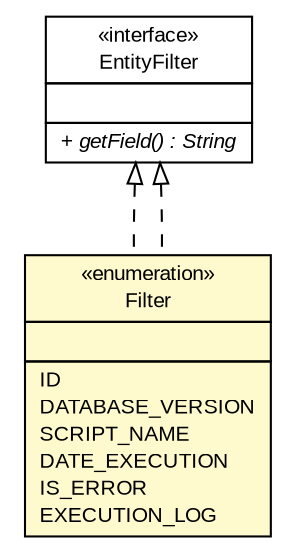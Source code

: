 #!/usr/local/bin/dot
#
# Class diagram 
# Generated by UMLGraph version R5_6-24-gf6e263 (http://www.umlgraph.org/)
#

digraph G {
	edge [fontname="arial",fontsize=10,labelfontname="arial",labelfontsize=10];
	node [fontname="arial",fontsize=10,shape=plaintext];
	nodesep=0.25;
	ranksep=0.5;
	// gov.sandia.cf.model.MigrationLog.Filter
	c237299 [label=<<table title="gov.sandia.cf.model.MigrationLog.Filter" border="0" cellborder="1" cellspacing="0" cellpadding="2" port="p" bgcolor="lemonChiffon" href="./MigrationLog.Filter.html">
		<tr><td><table border="0" cellspacing="0" cellpadding="1">
<tr><td align="center" balign="center"> &#171;enumeration&#187; </td></tr>
<tr><td align="center" balign="center"> Filter </td></tr>
		</table></td></tr>
		<tr><td><table border="0" cellspacing="0" cellpadding="1">
<tr><td align="left" balign="left">  </td></tr>
		</table></td></tr>
		<tr><td><table border="0" cellspacing="0" cellpadding="1">
<tr><td align="left" balign="left"> ID </td></tr>
<tr><td align="left" balign="left"> DATABASE_VERSION </td></tr>
<tr><td align="left" balign="left"> SCRIPT_NAME </td></tr>
<tr><td align="left" balign="left"> DATE_EXECUTION </td></tr>
<tr><td align="left" balign="left"> IS_ERROR </td></tr>
<tr><td align="left" balign="left"> EXECUTION_LOG </td></tr>
		</table></td></tr>
		</table>>, URL="./MigrationLog.Filter.html", fontname="arial", fontcolor="black", fontsize=10.0];
	// gov.sandia.cf.model.query.EntityFilter
	c237365 [label=<<table title="gov.sandia.cf.model.query.EntityFilter" border="0" cellborder="1" cellspacing="0" cellpadding="2" port="p" href="./query/EntityFilter.html">
		<tr><td><table border="0" cellspacing="0" cellpadding="1">
<tr><td align="center" balign="center"> &#171;interface&#187; </td></tr>
<tr><td align="center" balign="center"> EntityFilter </td></tr>
		</table></td></tr>
		<tr><td><table border="0" cellspacing="0" cellpadding="1">
<tr><td align="left" balign="left">  </td></tr>
		</table></td></tr>
		<tr><td><table border="0" cellspacing="0" cellpadding="1">
<tr><td align="left" balign="left"><font face="arial italic" point-size="10.0"> + getField() : String </font></td></tr>
		</table></td></tr>
		</table>>, URL="./query/EntityFilter.html", fontname="arial", fontcolor="black", fontsize=10.0];
	//gov.sandia.cf.model.MigrationLog.Filter implements gov.sandia.cf.model.query.EntityFilter
	c237365:p -> c237299:p [dir=back,arrowtail=empty,style=dashed];
	//gov.sandia.cf.model.MigrationLog.Filter implements gov.sandia.cf.model.query.EntityFilter
	c237365:p -> c237299:p [dir=back,arrowtail=empty,style=dashed];
}

